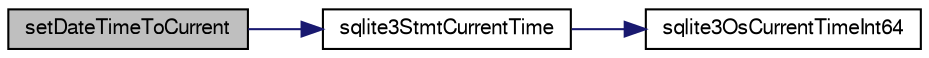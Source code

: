 digraph "setDateTimeToCurrent"
{
  edge [fontname="FreeSans",fontsize="10",labelfontname="FreeSans",labelfontsize="10"];
  node [fontname="FreeSans",fontsize="10",shape=record];
  rankdir="LR";
  Node290579 [label="setDateTimeToCurrent",height=0.2,width=0.4,color="black", fillcolor="grey75", style="filled", fontcolor="black"];
  Node290579 -> Node290580 [color="midnightblue",fontsize="10",style="solid",fontname="FreeSans"];
  Node290580 [label="sqlite3StmtCurrentTime",height=0.2,width=0.4,color="black", fillcolor="white", style="filled",URL="$sqlite3_8c.html#ae1011d49964d4f1e38cebd95eab80802"];
  Node290580 -> Node290581 [color="midnightblue",fontsize="10",style="solid",fontname="FreeSans"];
  Node290581 [label="sqlite3OsCurrentTimeInt64",height=0.2,width=0.4,color="black", fillcolor="white", style="filled",URL="$sqlite3_8c.html#a8fba11754c83b89782ef18af266f5ec2"];
}
